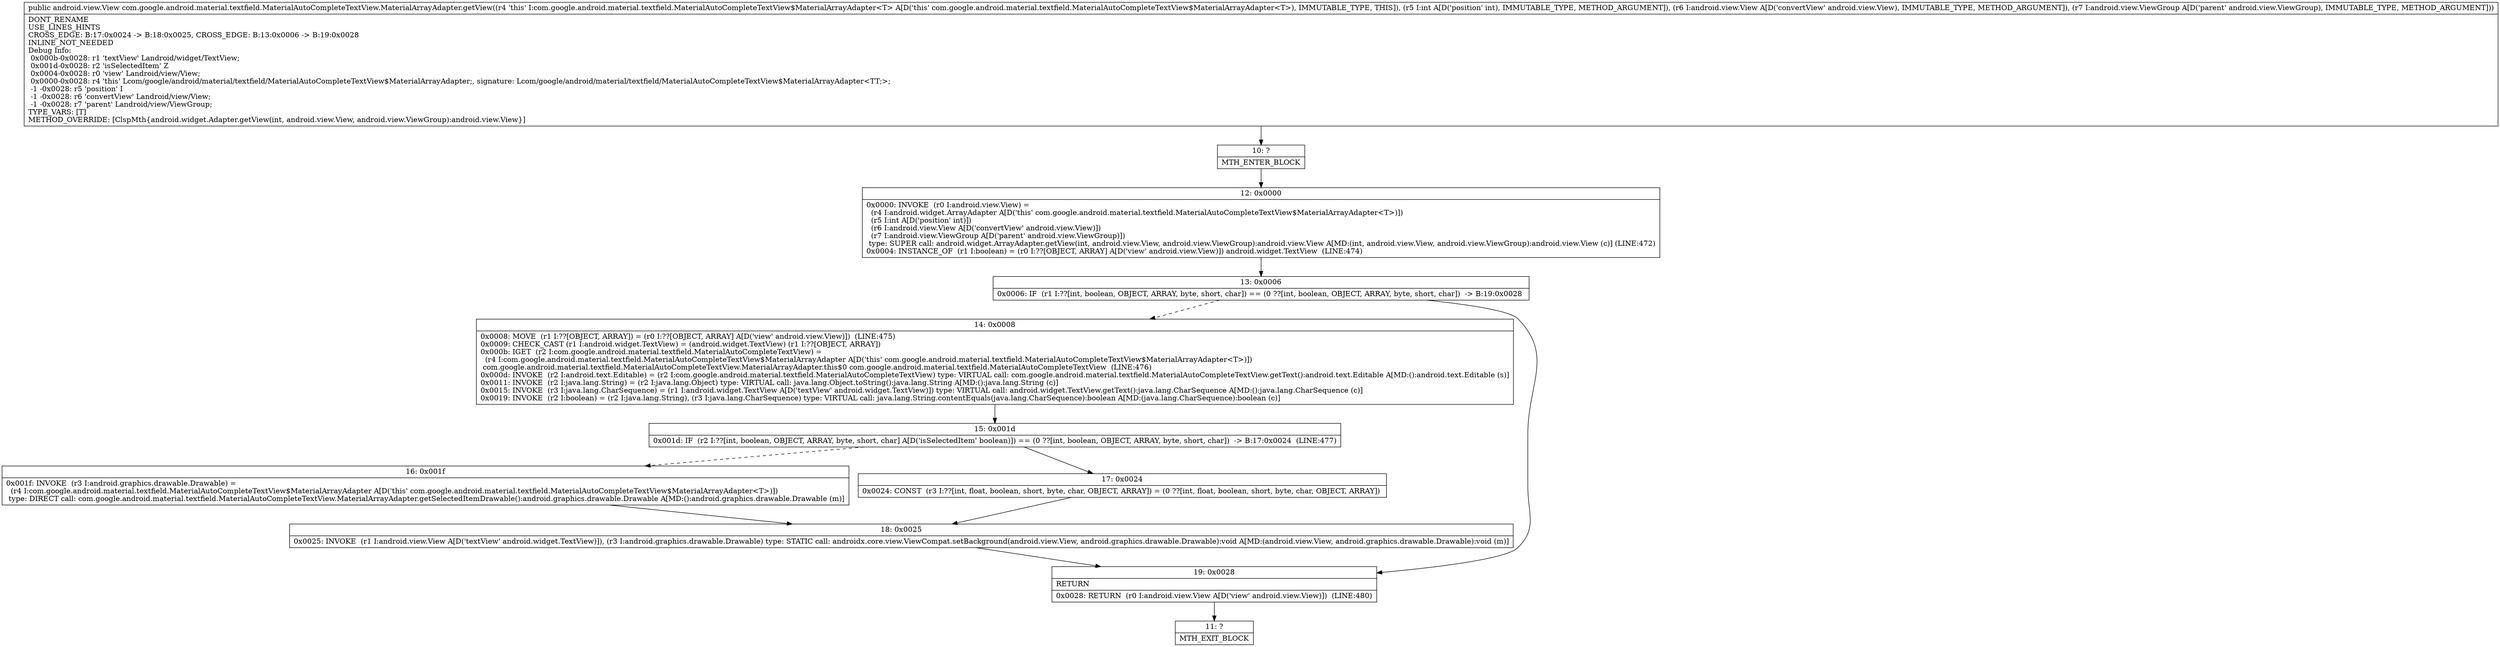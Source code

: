 digraph "CFG forcom.google.android.material.textfield.MaterialAutoCompleteTextView.MaterialArrayAdapter.getView(ILandroid\/view\/View;Landroid\/view\/ViewGroup;)Landroid\/view\/View;" {
Node_10 [shape=record,label="{10\:\ ?|MTH_ENTER_BLOCK\l}"];
Node_12 [shape=record,label="{12\:\ 0x0000|0x0000: INVOKE  (r0 I:android.view.View) = \l  (r4 I:android.widget.ArrayAdapter A[D('this' com.google.android.material.textfield.MaterialAutoCompleteTextView$MaterialArrayAdapter\<T\>)])\l  (r5 I:int A[D('position' int)])\l  (r6 I:android.view.View A[D('convertView' android.view.View)])\l  (r7 I:android.view.ViewGroup A[D('parent' android.view.ViewGroup)])\l type: SUPER call: android.widget.ArrayAdapter.getView(int, android.view.View, android.view.ViewGroup):android.view.View A[MD:(int, android.view.View, android.view.ViewGroup):android.view.View (c)] (LINE:472)\l0x0004: INSTANCE_OF  (r1 I:boolean) = (r0 I:??[OBJECT, ARRAY] A[D('view' android.view.View)]) android.widget.TextView  (LINE:474)\l}"];
Node_13 [shape=record,label="{13\:\ 0x0006|0x0006: IF  (r1 I:??[int, boolean, OBJECT, ARRAY, byte, short, char]) == (0 ??[int, boolean, OBJECT, ARRAY, byte, short, char])  \-\> B:19:0x0028 \l}"];
Node_14 [shape=record,label="{14\:\ 0x0008|0x0008: MOVE  (r1 I:??[OBJECT, ARRAY]) = (r0 I:??[OBJECT, ARRAY] A[D('view' android.view.View)])  (LINE:475)\l0x0009: CHECK_CAST (r1 I:android.widget.TextView) = (android.widget.TextView) (r1 I:??[OBJECT, ARRAY]) \l0x000b: IGET  (r2 I:com.google.android.material.textfield.MaterialAutoCompleteTextView) = \l  (r4 I:com.google.android.material.textfield.MaterialAutoCompleteTextView$MaterialArrayAdapter A[D('this' com.google.android.material.textfield.MaterialAutoCompleteTextView$MaterialArrayAdapter\<T\>)])\l com.google.android.material.textfield.MaterialAutoCompleteTextView.MaterialArrayAdapter.this$0 com.google.android.material.textfield.MaterialAutoCompleteTextView  (LINE:476)\l0x000d: INVOKE  (r2 I:android.text.Editable) = (r2 I:com.google.android.material.textfield.MaterialAutoCompleteTextView) type: VIRTUAL call: com.google.android.material.textfield.MaterialAutoCompleteTextView.getText():android.text.Editable A[MD:():android.text.Editable (s)]\l0x0011: INVOKE  (r2 I:java.lang.String) = (r2 I:java.lang.Object) type: VIRTUAL call: java.lang.Object.toString():java.lang.String A[MD:():java.lang.String (c)]\l0x0015: INVOKE  (r3 I:java.lang.CharSequence) = (r1 I:android.widget.TextView A[D('textView' android.widget.TextView)]) type: VIRTUAL call: android.widget.TextView.getText():java.lang.CharSequence A[MD:():java.lang.CharSequence (c)]\l0x0019: INVOKE  (r2 I:boolean) = (r2 I:java.lang.String), (r3 I:java.lang.CharSequence) type: VIRTUAL call: java.lang.String.contentEquals(java.lang.CharSequence):boolean A[MD:(java.lang.CharSequence):boolean (c)]\l}"];
Node_15 [shape=record,label="{15\:\ 0x001d|0x001d: IF  (r2 I:??[int, boolean, OBJECT, ARRAY, byte, short, char] A[D('isSelectedItem' boolean)]) == (0 ??[int, boolean, OBJECT, ARRAY, byte, short, char])  \-\> B:17:0x0024  (LINE:477)\l}"];
Node_16 [shape=record,label="{16\:\ 0x001f|0x001f: INVOKE  (r3 I:android.graphics.drawable.Drawable) = \l  (r4 I:com.google.android.material.textfield.MaterialAutoCompleteTextView$MaterialArrayAdapter A[D('this' com.google.android.material.textfield.MaterialAutoCompleteTextView$MaterialArrayAdapter\<T\>)])\l type: DIRECT call: com.google.android.material.textfield.MaterialAutoCompleteTextView.MaterialArrayAdapter.getSelectedItemDrawable():android.graphics.drawable.Drawable A[MD:():android.graphics.drawable.Drawable (m)]\l}"];
Node_18 [shape=record,label="{18\:\ 0x0025|0x0025: INVOKE  (r1 I:android.view.View A[D('textView' android.widget.TextView)]), (r3 I:android.graphics.drawable.Drawable) type: STATIC call: androidx.core.view.ViewCompat.setBackground(android.view.View, android.graphics.drawable.Drawable):void A[MD:(android.view.View, android.graphics.drawable.Drawable):void (m)]\l}"];
Node_17 [shape=record,label="{17\:\ 0x0024|0x0024: CONST  (r3 I:??[int, float, boolean, short, byte, char, OBJECT, ARRAY]) = (0 ??[int, float, boolean, short, byte, char, OBJECT, ARRAY]) \l}"];
Node_19 [shape=record,label="{19\:\ 0x0028|RETURN\l|0x0028: RETURN  (r0 I:android.view.View A[D('view' android.view.View)])  (LINE:480)\l}"];
Node_11 [shape=record,label="{11\:\ ?|MTH_EXIT_BLOCK\l}"];
MethodNode[shape=record,label="{public android.view.View com.google.android.material.textfield.MaterialAutoCompleteTextView.MaterialArrayAdapter.getView((r4 'this' I:com.google.android.material.textfield.MaterialAutoCompleteTextView$MaterialArrayAdapter\<T\> A[D('this' com.google.android.material.textfield.MaterialAutoCompleteTextView$MaterialArrayAdapter\<T\>), IMMUTABLE_TYPE, THIS]), (r5 I:int A[D('position' int), IMMUTABLE_TYPE, METHOD_ARGUMENT]), (r6 I:android.view.View A[D('convertView' android.view.View), IMMUTABLE_TYPE, METHOD_ARGUMENT]), (r7 I:android.view.ViewGroup A[D('parent' android.view.ViewGroup), IMMUTABLE_TYPE, METHOD_ARGUMENT]))  | DONT_RENAME\lUSE_LINES_HINTS\lCROSS_EDGE: B:17:0x0024 \-\> B:18:0x0025, CROSS_EDGE: B:13:0x0006 \-\> B:19:0x0028\lINLINE_NOT_NEEDED\lDebug Info:\l  0x000b\-0x0028: r1 'textView' Landroid\/widget\/TextView;\l  0x001d\-0x0028: r2 'isSelectedItem' Z\l  0x0004\-0x0028: r0 'view' Landroid\/view\/View;\l  0x0000\-0x0028: r4 'this' Lcom\/google\/android\/material\/textfield\/MaterialAutoCompleteTextView$MaterialArrayAdapter;, signature: Lcom\/google\/android\/material\/textfield\/MaterialAutoCompleteTextView$MaterialArrayAdapter\<TT;\>;\l  \-1 \-0x0028: r5 'position' I\l  \-1 \-0x0028: r6 'convertView' Landroid\/view\/View;\l  \-1 \-0x0028: r7 'parent' Landroid\/view\/ViewGroup;\lTYPE_VARS: [T]\lMETHOD_OVERRIDE: [ClspMth\{android.widget.Adapter.getView(int, android.view.View, android.view.ViewGroup):android.view.View\}]\l}"];
MethodNode -> Node_10;Node_10 -> Node_12;
Node_12 -> Node_13;
Node_13 -> Node_14[style=dashed];
Node_13 -> Node_19;
Node_14 -> Node_15;
Node_15 -> Node_16[style=dashed];
Node_15 -> Node_17;
Node_16 -> Node_18;
Node_18 -> Node_19;
Node_17 -> Node_18;
Node_19 -> Node_11;
}

